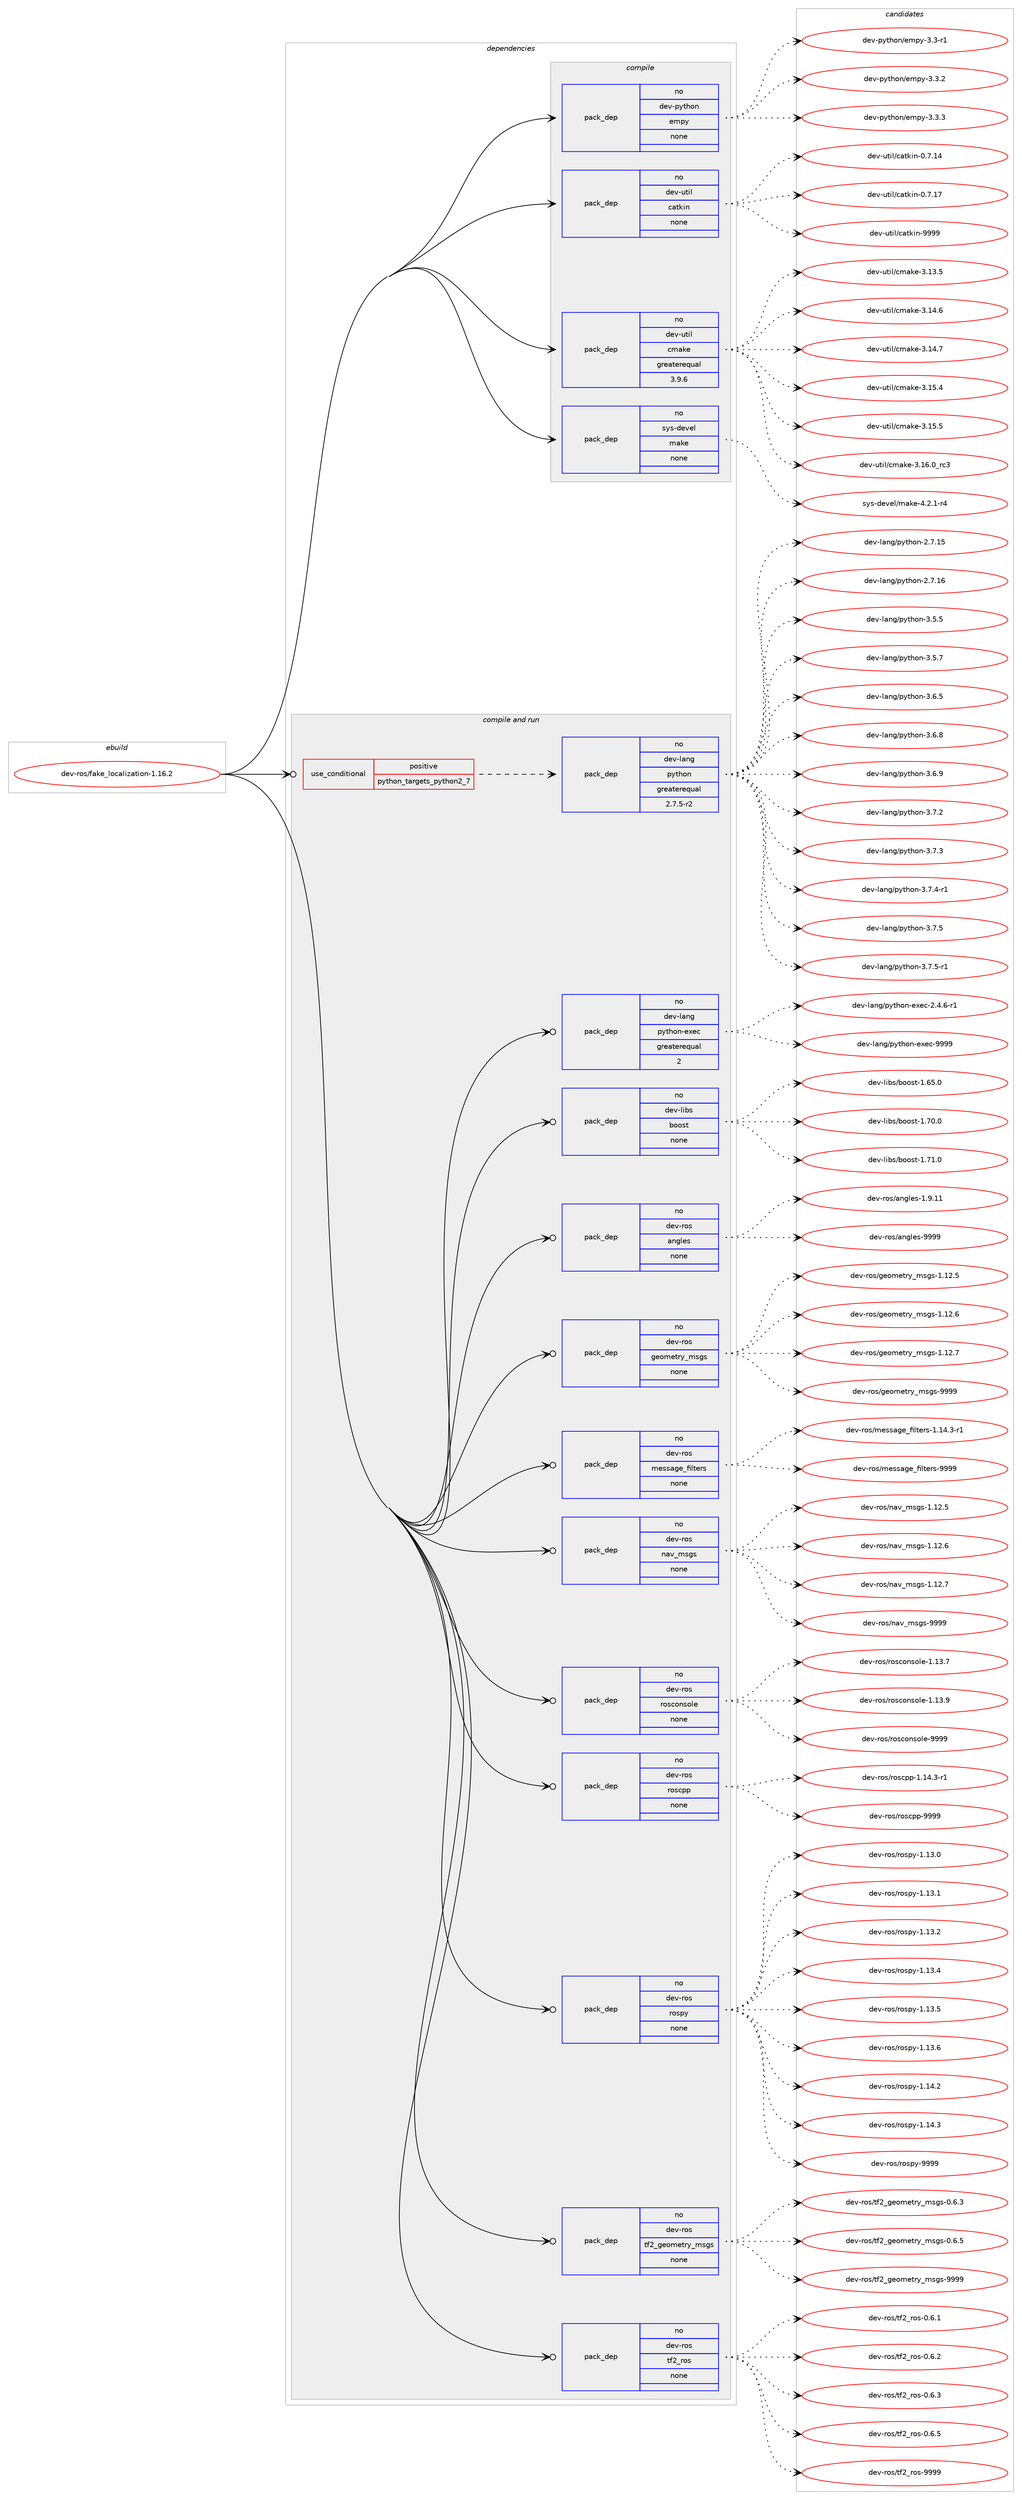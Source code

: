 digraph prolog {

# *************
# Graph options
# *************

newrank=true;
concentrate=true;
compound=true;
graph [rankdir=LR,fontname=Helvetica,fontsize=10,ranksep=1.5];#, ranksep=2.5, nodesep=0.2];
edge  [arrowhead=vee];
node  [fontname=Helvetica,fontsize=10];

# **********
# The ebuild
# **********

subgraph cluster_leftcol {
color=gray;
rank=same;
label=<<i>ebuild</i>>;
id [label="dev-ros/fake_localization-1.16.2", color=red, width=4, href="../dev-ros/fake_localization-1.16.2.svg"];
}

# ****************
# The dependencies
# ****************

subgraph cluster_midcol {
color=gray;
label=<<i>dependencies</i>>;
subgraph cluster_compile {
fillcolor="#eeeeee";
style=filled;
label=<<i>compile</i>>;
subgraph pack486586 {
dependency651666 [label=<<TABLE BORDER="0" CELLBORDER="1" CELLSPACING="0" CELLPADDING="4" WIDTH="220"><TR><TD ROWSPAN="6" CELLPADDING="30">pack_dep</TD></TR><TR><TD WIDTH="110">no</TD></TR><TR><TD>dev-python</TD></TR><TR><TD>empy</TD></TR><TR><TD>none</TD></TR><TR><TD></TD></TR></TABLE>>, shape=none, color=blue];
}
id:e -> dependency651666:w [weight=20,style="solid",arrowhead="vee"];
subgraph pack486587 {
dependency651667 [label=<<TABLE BORDER="0" CELLBORDER="1" CELLSPACING="0" CELLPADDING="4" WIDTH="220"><TR><TD ROWSPAN="6" CELLPADDING="30">pack_dep</TD></TR><TR><TD WIDTH="110">no</TD></TR><TR><TD>dev-util</TD></TR><TR><TD>catkin</TD></TR><TR><TD>none</TD></TR><TR><TD></TD></TR></TABLE>>, shape=none, color=blue];
}
id:e -> dependency651667:w [weight=20,style="solid",arrowhead="vee"];
subgraph pack486588 {
dependency651668 [label=<<TABLE BORDER="0" CELLBORDER="1" CELLSPACING="0" CELLPADDING="4" WIDTH="220"><TR><TD ROWSPAN="6" CELLPADDING="30">pack_dep</TD></TR><TR><TD WIDTH="110">no</TD></TR><TR><TD>dev-util</TD></TR><TR><TD>cmake</TD></TR><TR><TD>greaterequal</TD></TR><TR><TD>3.9.6</TD></TR></TABLE>>, shape=none, color=blue];
}
id:e -> dependency651668:w [weight=20,style="solid",arrowhead="vee"];
subgraph pack486589 {
dependency651669 [label=<<TABLE BORDER="0" CELLBORDER="1" CELLSPACING="0" CELLPADDING="4" WIDTH="220"><TR><TD ROWSPAN="6" CELLPADDING="30">pack_dep</TD></TR><TR><TD WIDTH="110">no</TD></TR><TR><TD>sys-devel</TD></TR><TR><TD>make</TD></TR><TR><TD>none</TD></TR><TR><TD></TD></TR></TABLE>>, shape=none, color=blue];
}
id:e -> dependency651669:w [weight=20,style="solid",arrowhead="vee"];
}
subgraph cluster_compileandrun {
fillcolor="#eeeeee";
style=filled;
label=<<i>compile and run</i>>;
subgraph cond153174 {
dependency651670 [label=<<TABLE BORDER="0" CELLBORDER="1" CELLSPACING="0" CELLPADDING="4"><TR><TD ROWSPAN="3" CELLPADDING="10">use_conditional</TD></TR><TR><TD>positive</TD></TR><TR><TD>python_targets_python2_7</TD></TR></TABLE>>, shape=none, color=red];
subgraph pack486590 {
dependency651671 [label=<<TABLE BORDER="0" CELLBORDER="1" CELLSPACING="0" CELLPADDING="4" WIDTH="220"><TR><TD ROWSPAN="6" CELLPADDING="30">pack_dep</TD></TR><TR><TD WIDTH="110">no</TD></TR><TR><TD>dev-lang</TD></TR><TR><TD>python</TD></TR><TR><TD>greaterequal</TD></TR><TR><TD>2.7.5-r2</TD></TR></TABLE>>, shape=none, color=blue];
}
dependency651670:e -> dependency651671:w [weight=20,style="dashed",arrowhead="vee"];
}
id:e -> dependency651670:w [weight=20,style="solid",arrowhead="odotvee"];
subgraph pack486591 {
dependency651672 [label=<<TABLE BORDER="0" CELLBORDER="1" CELLSPACING="0" CELLPADDING="4" WIDTH="220"><TR><TD ROWSPAN="6" CELLPADDING="30">pack_dep</TD></TR><TR><TD WIDTH="110">no</TD></TR><TR><TD>dev-lang</TD></TR><TR><TD>python-exec</TD></TR><TR><TD>greaterequal</TD></TR><TR><TD>2</TD></TR></TABLE>>, shape=none, color=blue];
}
id:e -> dependency651672:w [weight=20,style="solid",arrowhead="odotvee"];
subgraph pack486592 {
dependency651673 [label=<<TABLE BORDER="0" CELLBORDER="1" CELLSPACING="0" CELLPADDING="4" WIDTH="220"><TR><TD ROWSPAN="6" CELLPADDING="30">pack_dep</TD></TR><TR><TD WIDTH="110">no</TD></TR><TR><TD>dev-libs</TD></TR><TR><TD>boost</TD></TR><TR><TD>none</TD></TR><TR><TD></TD></TR></TABLE>>, shape=none, color=blue];
}
id:e -> dependency651673:w [weight=20,style="solid",arrowhead="odotvee"];
subgraph pack486593 {
dependency651674 [label=<<TABLE BORDER="0" CELLBORDER="1" CELLSPACING="0" CELLPADDING="4" WIDTH="220"><TR><TD ROWSPAN="6" CELLPADDING="30">pack_dep</TD></TR><TR><TD WIDTH="110">no</TD></TR><TR><TD>dev-ros</TD></TR><TR><TD>angles</TD></TR><TR><TD>none</TD></TR><TR><TD></TD></TR></TABLE>>, shape=none, color=blue];
}
id:e -> dependency651674:w [weight=20,style="solid",arrowhead="odotvee"];
subgraph pack486594 {
dependency651675 [label=<<TABLE BORDER="0" CELLBORDER="1" CELLSPACING="0" CELLPADDING="4" WIDTH="220"><TR><TD ROWSPAN="6" CELLPADDING="30">pack_dep</TD></TR><TR><TD WIDTH="110">no</TD></TR><TR><TD>dev-ros</TD></TR><TR><TD>geometry_msgs</TD></TR><TR><TD>none</TD></TR><TR><TD></TD></TR></TABLE>>, shape=none, color=blue];
}
id:e -> dependency651675:w [weight=20,style="solid",arrowhead="odotvee"];
subgraph pack486595 {
dependency651676 [label=<<TABLE BORDER="0" CELLBORDER="1" CELLSPACING="0" CELLPADDING="4" WIDTH="220"><TR><TD ROWSPAN="6" CELLPADDING="30">pack_dep</TD></TR><TR><TD WIDTH="110">no</TD></TR><TR><TD>dev-ros</TD></TR><TR><TD>message_filters</TD></TR><TR><TD>none</TD></TR><TR><TD></TD></TR></TABLE>>, shape=none, color=blue];
}
id:e -> dependency651676:w [weight=20,style="solid",arrowhead="odotvee"];
subgraph pack486596 {
dependency651677 [label=<<TABLE BORDER="0" CELLBORDER="1" CELLSPACING="0" CELLPADDING="4" WIDTH="220"><TR><TD ROWSPAN="6" CELLPADDING="30">pack_dep</TD></TR><TR><TD WIDTH="110">no</TD></TR><TR><TD>dev-ros</TD></TR><TR><TD>nav_msgs</TD></TR><TR><TD>none</TD></TR><TR><TD></TD></TR></TABLE>>, shape=none, color=blue];
}
id:e -> dependency651677:w [weight=20,style="solid",arrowhead="odotvee"];
subgraph pack486597 {
dependency651678 [label=<<TABLE BORDER="0" CELLBORDER="1" CELLSPACING="0" CELLPADDING="4" WIDTH="220"><TR><TD ROWSPAN="6" CELLPADDING="30">pack_dep</TD></TR><TR><TD WIDTH="110">no</TD></TR><TR><TD>dev-ros</TD></TR><TR><TD>rosconsole</TD></TR><TR><TD>none</TD></TR><TR><TD></TD></TR></TABLE>>, shape=none, color=blue];
}
id:e -> dependency651678:w [weight=20,style="solid",arrowhead="odotvee"];
subgraph pack486598 {
dependency651679 [label=<<TABLE BORDER="0" CELLBORDER="1" CELLSPACING="0" CELLPADDING="4" WIDTH="220"><TR><TD ROWSPAN="6" CELLPADDING="30">pack_dep</TD></TR><TR><TD WIDTH="110">no</TD></TR><TR><TD>dev-ros</TD></TR><TR><TD>roscpp</TD></TR><TR><TD>none</TD></TR><TR><TD></TD></TR></TABLE>>, shape=none, color=blue];
}
id:e -> dependency651679:w [weight=20,style="solid",arrowhead="odotvee"];
subgraph pack486599 {
dependency651680 [label=<<TABLE BORDER="0" CELLBORDER="1" CELLSPACING="0" CELLPADDING="4" WIDTH="220"><TR><TD ROWSPAN="6" CELLPADDING="30">pack_dep</TD></TR><TR><TD WIDTH="110">no</TD></TR><TR><TD>dev-ros</TD></TR><TR><TD>rospy</TD></TR><TR><TD>none</TD></TR><TR><TD></TD></TR></TABLE>>, shape=none, color=blue];
}
id:e -> dependency651680:w [weight=20,style="solid",arrowhead="odotvee"];
subgraph pack486600 {
dependency651681 [label=<<TABLE BORDER="0" CELLBORDER="1" CELLSPACING="0" CELLPADDING="4" WIDTH="220"><TR><TD ROWSPAN="6" CELLPADDING="30">pack_dep</TD></TR><TR><TD WIDTH="110">no</TD></TR><TR><TD>dev-ros</TD></TR><TR><TD>tf2_geometry_msgs</TD></TR><TR><TD>none</TD></TR><TR><TD></TD></TR></TABLE>>, shape=none, color=blue];
}
id:e -> dependency651681:w [weight=20,style="solid",arrowhead="odotvee"];
subgraph pack486601 {
dependency651682 [label=<<TABLE BORDER="0" CELLBORDER="1" CELLSPACING="0" CELLPADDING="4" WIDTH="220"><TR><TD ROWSPAN="6" CELLPADDING="30">pack_dep</TD></TR><TR><TD WIDTH="110">no</TD></TR><TR><TD>dev-ros</TD></TR><TR><TD>tf2_ros</TD></TR><TR><TD>none</TD></TR><TR><TD></TD></TR></TABLE>>, shape=none, color=blue];
}
id:e -> dependency651682:w [weight=20,style="solid",arrowhead="odotvee"];
}
subgraph cluster_run {
fillcolor="#eeeeee";
style=filled;
label=<<i>run</i>>;
}
}

# **************
# The candidates
# **************

subgraph cluster_choices {
rank=same;
color=gray;
label=<<i>candidates</i>>;

subgraph choice486586 {
color=black;
nodesep=1;
choice1001011184511212111610411111047101109112121455146514511449 [label="dev-python/empy-3.3-r1", color=red, width=4,href="../dev-python/empy-3.3-r1.svg"];
choice1001011184511212111610411111047101109112121455146514650 [label="dev-python/empy-3.3.2", color=red, width=4,href="../dev-python/empy-3.3.2.svg"];
choice1001011184511212111610411111047101109112121455146514651 [label="dev-python/empy-3.3.3", color=red, width=4,href="../dev-python/empy-3.3.3.svg"];
dependency651666:e -> choice1001011184511212111610411111047101109112121455146514511449:w [style=dotted,weight="100"];
dependency651666:e -> choice1001011184511212111610411111047101109112121455146514650:w [style=dotted,weight="100"];
dependency651666:e -> choice1001011184511212111610411111047101109112121455146514651:w [style=dotted,weight="100"];
}
subgraph choice486587 {
color=black;
nodesep=1;
choice1001011184511711610510847999711610710511045484655464952 [label="dev-util/catkin-0.7.14", color=red, width=4,href="../dev-util/catkin-0.7.14.svg"];
choice1001011184511711610510847999711610710511045484655464955 [label="dev-util/catkin-0.7.17", color=red, width=4,href="../dev-util/catkin-0.7.17.svg"];
choice100101118451171161051084799971161071051104557575757 [label="dev-util/catkin-9999", color=red, width=4,href="../dev-util/catkin-9999.svg"];
dependency651667:e -> choice1001011184511711610510847999711610710511045484655464952:w [style=dotted,weight="100"];
dependency651667:e -> choice1001011184511711610510847999711610710511045484655464955:w [style=dotted,weight="100"];
dependency651667:e -> choice100101118451171161051084799971161071051104557575757:w [style=dotted,weight="100"];
}
subgraph choice486588 {
color=black;
nodesep=1;
choice1001011184511711610510847991099710710145514649514653 [label="dev-util/cmake-3.13.5", color=red, width=4,href="../dev-util/cmake-3.13.5.svg"];
choice1001011184511711610510847991099710710145514649524654 [label="dev-util/cmake-3.14.6", color=red, width=4,href="../dev-util/cmake-3.14.6.svg"];
choice1001011184511711610510847991099710710145514649524655 [label="dev-util/cmake-3.14.7", color=red, width=4,href="../dev-util/cmake-3.14.7.svg"];
choice1001011184511711610510847991099710710145514649534652 [label="dev-util/cmake-3.15.4", color=red, width=4,href="../dev-util/cmake-3.15.4.svg"];
choice1001011184511711610510847991099710710145514649534653 [label="dev-util/cmake-3.15.5", color=red, width=4,href="../dev-util/cmake-3.15.5.svg"];
choice1001011184511711610510847991099710710145514649544648951149951 [label="dev-util/cmake-3.16.0_rc3", color=red, width=4,href="../dev-util/cmake-3.16.0_rc3.svg"];
dependency651668:e -> choice1001011184511711610510847991099710710145514649514653:w [style=dotted,weight="100"];
dependency651668:e -> choice1001011184511711610510847991099710710145514649524654:w [style=dotted,weight="100"];
dependency651668:e -> choice1001011184511711610510847991099710710145514649524655:w [style=dotted,weight="100"];
dependency651668:e -> choice1001011184511711610510847991099710710145514649534652:w [style=dotted,weight="100"];
dependency651668:e -> choice1001011184511711610510847991099710710145514649534653:w [style=dotted,weight="100"];
dependency651668:e -> choice1001011184511711610510847991099710710145514649544648951149951:w [style=dotted,weight="100"];
}
subgraph choice486589 {
color=black;
nodesep=1;
choice1151211154510010111810110847109971071014552465046494511452 [label="sys-devel/make-4.2.1-r4", color=red, width=4,href="../sys-devel/make-4.2.1-r4.svg"];
dependency651669:e -> choice1151211154510010111810110847109971071014552465046494511452:w [style=dotted,weight="100"];
}
subgraph choice486590 {
color=black;
nodesep=1;
choice10010111845108971101034711212111610411111045504655464953 [label="dev-lang/python-2.7.15", color=red, width=4,href="../dev-lang/python-2.7.15.svg"];
choice10010111845108971101034711212111610411111045504655464954 [label="dev-lang/python-2.7.16", color=red, width=4,href="../dev-lang/python-2.7.16.svg"];
choice100101118451089711010347112121116104111110455146534653 [label="dev-lang/python-3.5.5", color=red, width=4,href="../dev-lang/python-3.5.5.svg"];
choice100101118451089711010347112121116104111110455146534655 [label="dev-lang/python-3.5.7", color=red, width=4,href="../dev-lang/python-3.5.7.svg"];
choice100101118451089711010347112121116104111110455146544653 [label="dev-lang/python-3.6.5", color=red, width=4,href="../dev-lang/python-3.6.5.svg"];
choice100101118451089711010347112121116104111110455146544656 [label="dev-lang/python-3.6.8", color=red, width=4,href="../dev-lang/python-3.6.8.svg"];
choice100101118451089711010347112121116104111110455146544657 [label="dev-lang/python-3.6.9", color=red, width=4,href="../dev-lang/python-3.6.9.svg"];
choice100101118451089711010347112121116104111110455146554650 [label="dev-lang/python-3.7.2", color=red, width=4,href="../dev-lang/python-3.7.2.svg"];
choice100101118451089711010347112121116104111110455146554651 [label="dev-lang/python-3.7.3", color=red, width=4,href="../dev-lang/python-3.7.3.svg"];
choice1001011184510897110103471121211161041111104551465546524511449 [label="dev-lang/python-3.7.4-r1", color=red, width=4,href="../dev-lang/python-3.7.4-r1.svg"];
choice100101118451089711010347112121116104111110455146554653 [label="dev-lang/python-3.7.5", color=red, width=4,href="../dev-lang/python-3.7.5.svg"];
choice1001011184510897110103471121211161041111104551465546534511449 [label="dev-lang/python-3.7.5-r1", color=red, width=4,href="../dev-lang/python-3.7.5-r1.svg"];
dependency651671:e -> choice10010111845108971101034711212111610411111045504655464953:w [style=dotted,weight="100"];
dependency651671:e -> choice10010111845108971101034711212111610411111045504655464954:w [style=dotted,weight="100"];
dependency651671:e -> choice100101118451089711010347112121116104111110455146534653:w [style=dotted,weight="100"];
dependency651671:e -> choice100101118451089711010347112121116104111110455146534655:w [style=dotted,weight="100"];
dependency651671:e -> choice100101118451089711010347112121116104111110455146544653:w [style=dotted,weight="100"];
dependency651671:e -> choice100101118451089711010347112121116104111110455146544656:w [style=dotted,weight="100"];
dependency651671:e -> choice100101118451089711010347112121116104111110455146544657:w [style=dotted,weight="100"];
dependency651671:e -> choice100101118451089711010347112121116104111110455146554650:w [style=dotted,weight="100"];
dependency651671:e -> choice100101118451089711010347112121116104111110455146554651:w [style=dotted,weight="100"];
dependency651671:e -> choice1001011184510897110103471121211161041111104551465546524511449:w [style=dotted,weight="100"];
dependency651671:e -> choice100101118451089711010347112121116104111110455146554653:w [style=dotted,weight="100"];
dependency651671:e -> choice1001011184510897110103471121211161041111104551465546534511449:w [style=dotted,weight="100"];
}
subgraph choice486591 {
color=black;
nodesep=1;
choice10010111845108971101034711212111610411111045101120101994550465246544511449 [label="dev-lang/python-exec-2.4.6-r1", color=red, width=4,href="../dev-lang/python-exec-2.4.6-r1.svg"];
choice10010111845108971101034711212111610411111045101120101994557575757 [label="dev-lang/python-exec-9999", color=red, width=4,href="../dev-lang/python-exec-9999.svg"];
dependency651672:e -> choice10010111845108971101034711212111610411111045101120101994550465246544511449:w [style=dotted,weight="100"];
dependency651672:e -> choice10010111845108971101034711212111610411111045101120101994557575757:w [style=dotted,weight="100"];
}
subgraph choice486592 {
color=black;
nodesep=1;
choice1001011184510810598115479811111111511645494654534648 [label="dev-libs/boost-1.65.0", color=red, width=4,href="../dev-libs/boost-1.65.0.svg"];
choice1001011184510810598115479811111111511645494655484648 [label="dev-libs/boost-1.70.0", color=red, width=4,href="../dev-libs/boost-1.70.0.svg"];
choice1001011184510810598115479811111111511645494655494648 [label="dev-libs/boost-1.71.0", color=red, width=4,href="../dev-libs/boost-1.71.0.svg"];
dependency651673:e -> choice1001011184510810598115479811111111511645494654534648:w [style=dotted,weight="100"];
dependency651673:e -> choice1001011184510810598115479811111111511645494655484648:w [style=dotted,weight="100"];
dependency651673:e -> choice1001011184510810598115479811111111511645494655494648:w [style=dotted,weight="100"];
}
subgraph choice486593 {
color=black;
nodesep=1;
choice10010111845114111115479711010310810111545494657464949 [label="dev-ros/angles-1.9.11", color=red, width=4,href="../dev-ros/angles-1.9.11.svg"];
choice1001011184511411111547971101031081011154557575757 [label="dev-ros/angles-9999", color=red, width=4,href="../dev-ros/angles-9999.svg"];
dependency651674:e -> choice10010111845114111115479711010310810111545494657464949:w [style=dotted,weight="100"];
dependency651674:e -> choice1001011184511411111547971101031081011154557575757:w [style=dotted,weight="100"];
}
subgraph choice486594 {
color=black;
nodesep=1;
choice10010111845114111115471031011111091011161141219510911510311545494649504653 [label="dev-ros/geometry_msgs-1.12.5", color=red, width=4,href="../dev-ros/geometry_msgs-1.12.5.svg"];
choice10010111845114111115471031011111091011161141219510911510311545494649504654 [label="dev-ros/geometry_msgs-1.12.6", color=red, width=4,href="../dev-ros/geometry_msgs-1.12.6.svg"];
choice10010111845114111115471031011111091011161141219510911510311545494649504655 [label="dev-ros/geometry_msgs-1.12.7", color=red, width=4,href="../dev-ros/geometry_msgs-1.12.7.svg"];
choice1001011184511411111547103101111109101116114121951091151031154557575757 [label="dev-ros/geometry_msgs-9999", color=red, width=4,href="../dev-ros/geometry_msgs-9999.svg"];
dependency651675:e -> choice10010111845114111115471031011111091011161141219510911510311545494649504653:w [style=dotted,weight="100"];
dependency651675:e -> choice10010111845114111115471031011111091011161141219510911510311545494649504654:w [style=dotted,weight="100"];
dependency651675:e -> choice10010111845114111115471031011111091011161141219510911510311545494649504655:w [style=dotted,weight="100"];
dependency651675:e -> choice1001011184511411111547103101111109101116114121951091151031154557575757:w [style=dotted,weight="100"];
}
subgraph choice486595 {
color=black;
nodesep=1;
choice10010111845114111115471091011151159710310195102105108116101114115454946495246514511449 [label="dev-ros/message_filters-1.14.3-r1", color=red, width=4,href="../dev-ros/message_filters-1.14.3-r1.svg"];
choice100101118451141111154710910111511597103101951021051081161011141154557575757 [label="dev-ros/message_filters-9999", color=red, width=4,href="../dev-ros/message_filters-9999.svg"];
dependency651676:e -> choice10010111845114111115471091011151159710310195102105108116101114115454946495246514511449:w [style=dotted,weight="100"];
dependency651676:e -> choice100101118451141111154710910111511597103101951021051081161011141154557575757:w [style=dotted,weight="100"];
}
subgraph choice486596 {
color=black;
nodesep=1;
choice1001011184511411111547110971189510911510311545494649504653 [label="dev-ros/nav_msgs-1.12.5", color=red, width=4,href="../dev-ros/nav_msgs-1.12.5.svg"];
choice1001011184511411111547110971189510911510311545494649504654 [label="dev-ros/nav_msgs-1.12.6", color=red, width=4,href="../dev-ros/nav_msgs-1.12.6.svg"];
choice1001011184511411111547110971189510911510311545494649504655 [label="dev-ros/nav_msgs-1.12.7", color=red, width=4,href="../dev-ros/nav_msgs-1.12.7.svg"];
choice100101118451141111154711097118951091151031154557575757 [label="dev-ros/nav_msgs-9999", color=red, width=4,href="../dev-ros/nav_msgs-9999.svg"];
dependency651677:e -> choice1001011184511411111547110971189510911510311545494649504653:w [style=dotted,weight="100"];
dependency651677:e -> choice1001011184511411111547110971189510911510311545494649504654:w [style=dotted,weight="100"];
dependency651677:e -> choice1001011184511411111547110971189510911510311545494649504655:w [style=dotted,weight="100"];
dependency651677:e -> choice100101118451141111154711097118951091151031154557575757:w [style=dotted,weight="100"];
}
subgraph choice486597 {
color=black;
nodesep=1;
choice10010111845114111115471141111159911111011511110810145494649514655 [label="dev-ros/rosconsole-1.13.7", color=red, width=4,href="../dev-ros/rosconsole-1.13.7.svg"];
choice10010111845114111115471141111159911111011511110810145494649514657 [label="dev-ros/rosconsole-1.13.9", color=red, width=4,href="../dev-ros/rosconsole-1.13.9.svg"];
choice1001011184511411111547114111115991111101151111081014557575757 [label="dev-ros/rosconsole-9999", color=red, width=4,href="../dev-ros/rosconsole-9999.svg"];
dependency651678:e -> choice10010111845114111115471141111159911111011511110810145494649514655:w [style=dotted,weight="100"];
dependency651678:e -> choice10010111845114111115471141111159911111011511110810145494649514657:w [style=dotted,weight="100"];
dependency651678:e -> choice1001011184511411111547114111115991111101151111081014557575757:w [style=dotted,weight="100"];
}
subgraph choice486598 {
color=black;
nodesep=1;
choice100101118451141111154711411111599112112454946495246514511449 [label="dev-ros/roscpp-1.14.3-r1", color=red, width=4,href="../dev-ros/roscpp-1.14.3-r1.svg"];
choice1001011184511411111547114111115991121124557575757 [label="dev-ros/roscpp-9999", color=red, width=4,href="../dev-ros/roscpp-9999.svg"];
dependency651679:e -> choice100101118451141111154711411111599112112454946495246514511449:w [style=dotted,weight="100"];
dependency651679:e -> choice1001011184511411111547114111115991121124557575757:w [style=dotted,weight="100"];
}
subgraph choice486599 {
color=black;
nodesep=1;
choice100101118451141111154711411111511212145494649514648 [label="dev-ros/rospy-1.13.0", color=red, width=4,href="../dev-ros/rospy-1.13.0.svg"];
choice100101118451141111154711411111511212145494649514649 [label="dev-ros/rospy-1.13.1", color=red, width=4,href="../dev-ros/rospy-1.13.1.svg"];
choice100101118451141111154711411111511212145494649514650 [label="dev-ros/rospy-1.13.2", color=red, width=4,href="../dev-ros/rospy-1.13.2.svg"];
choice100101118451141111154711411111511212145494649514652 [label="dev-ros/rospy-1.13.4", color=red, width=4,href="../dev-ros/rospy-1.13.4.svg"];
choice100101118451141111154711411111511212145494649514653 [label="dev-ros/rospy-1.13.5", color=red, width=4,href="../dev-ros/rospy-1.13.5.svg"];
choice100101118451141111154711411111511212145494649514654 [label="dev-ros/rospy-1.13.6", color=red, width=4,href="../dev-ros/rospy-1.13.6.svg"];
choice100101118451141111154711411111511212145494649524650 [label="dev-ros/rospy-1.14.2", color=red, width=4,href="../dev-ros/rospy-1.14.2.svg"];
choice100101118451141111154711411111511212145494649524651 [label="dev-ros/rospy-1.14.3", color=red, width=4,href="../dev-ros/rospy-1.14.3.svg"];
choice10010111845114111115471141111151121214557575757 [label="dev-ros/rospy-9999", color=red, width=4,href="../dev-ros/rospy-9999.svg"];
dependency651680:e -> choice100101118451141111154711411111511212145494649514648:w [style=dotted,weight="100"];
dependency651680:e -> choice100101118451141111154711411111511212145494649514649:w [style=dotted,weight="100"];
dependency651680:e -> choice100101118451141111154711411111511212145494649514650:w [style=dotted,weight="100"];
dependency651680:e -> choice100101118451141111154711411111511212145494649514652:w [style=dotted,weight="100"];
dependency651680:e -> choice100101118451141111154711411111511212145494649514653:w [style=dotted,weight="100"];
dependency651680:e -> choice100101118451141111154711411111511212145494649514654:w [style=dotted,weight="100"];
dependency651680:e -> choice100101118451141111154711411111511212145494649524650:w [style=dotted,weight="100"];
dependency651680:e -> choice100101118451141111154711411111511212145494649524651:w [style=dotted,weight="100"];
dependency651680:e -> choice10010111845114111115471141111151121214557575757:w [style=dotted,weight="100"];
}
subgraph choice486600 {
color=black;
nodesep=1;
choice1001011184511411111547116102509510310111110910111611412195109115103115454846544651 [label="dev-ros/tf2_geometry_msgs-0.6.3", color=red, width=4,href="../dev-ros/tf2_geometry_msgs-0.6.3.svg"];
choice1001011184511411111547116102509510310111110910111611412195109115103115454846544653 [label="dev-ros/tf2_geometry_msgs-0.6.5", color=red, width=4,href="../dev-ros/tf2_geometry_msgs-0.6.5.svg"];
choice10010111845114111115471161025095103101111109101116114121951091151031154557575757 [label="dev-ros/tf2_geometry_msgs-9999", color=red, width=4,href="../dev-ros/tf2_geometry_msgs-9999.svg"];
dependency651681:e -> choice1001011184511411111547116102509510310111110910111611412195109115103115454846544651:w [style=dotted,weight="100"];
dependency651681:e -> choice1001011184511411111547116102509510310111110910111611412195109115103115454846544653:w [style=dotted,weight="100"];
dependency651681:e -> choice10010111845114111115471161025095103101111109101116114121951091151031154557575757:w [style=dotted,weight="100"];
}
subgraph choice486601 {
color=black;
nodesep=1;
choice10010111845114111115471161025095114111115454846544649 [label="dev-ros/tf2_ros-0.6.1", color=red, width=4,href="../dev-ros/tf2_ros-0.6.1.svg"];
choice10010111845114111115471161025095114111115454846544650 [label="dev-ros/tf2_ros-0.6.2", color=red, width=4,href="../dev-ros/tf2_ros-0.6.2.svg"];
choice10010111845114111115471161025095114111115454846544651 [label="dev-ros/tf2_ros-0.6.3", color=red, width=4,href="../dev-ros/tf2_ros-0.6.3.svg"];
choice10010111845114111115471161025095114111115454846544653 [label="dev-ros/tf2_ros-0.6.5", color=red, width=4,href="../dev-ros/tf2_ros-0.6.5.svg"];
choice100101118451141111154711610250951141111154557575757 [label="dev-ros/tf2_ros-9999", color=red, width=4,href="../dev-ros/tf2_ros-9999.svg"];
dependency651682:e -> choice10010111845114111115471161025095114111115454846544649:w [style=dotted,weight="100"];
dependency651682:e -> choice10010111845114111115471161025095114111115454846544650:w [style=dotted,weight="100"];
dependency651682:e -> choice10010111845114111115471161025095114111115454846544651:w [style=dotted,weight="100"];
dependency651682:e -> choice10010111845114111115471161025095114111115454846544653:w [style=dotted,weight="100"];
dependency651682:e -> choice100101118451141111154711610250951141111154557575757:w [style=dotted,weight="100"];
}
}

}

